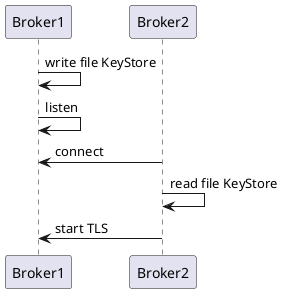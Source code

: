 @startuml
Broker1 -> Broker1: write file KeyStore
Broker1 -> Broker1: listen
Broker2 -> Broker1: connect
Broker2 -> Broker2: read file KeyStore
Broker2 -> Broker1: start TLS
@enduml

